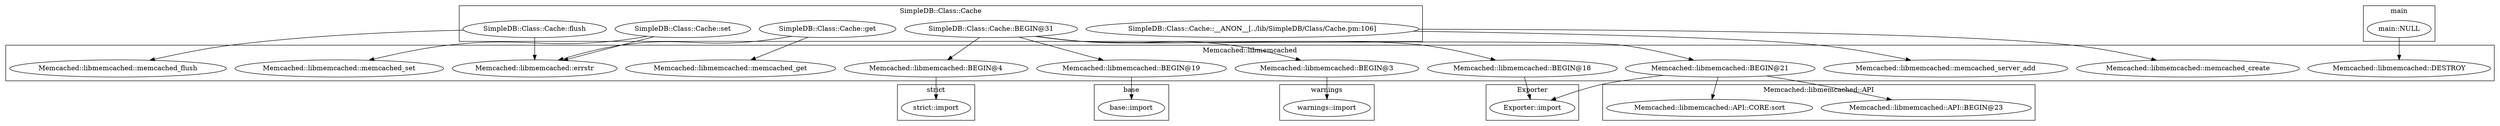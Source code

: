 digraph {
graph [overlap=false]
subgraph cluster_SimpleDB_Class_Cache {
	label="SimpleDB::Class::Cache";
	"SimpleDB::Class::Cache::__ANON__[../lib/SimpleDB/Class/Cache.pm:106]";
	"SimpleDB::Class::Cache::get";
	"SimpleDB::Class::Cache::BEGIN@31";
	"SimpleDB::Class::Cache::set";
	"SimpleDB::Class::Cache::flush";
}
subgraph cluster_warnings {
	label="warnings";
	"warnings::import";
}
subgraph cluster_base {
	label="base";
	"base::import";
}
subgraph cluster_Memcached_libmemcached {
	label="Memcached::libmemcached";
	"Memcached::libmemcached::memcached_set";
	"Memcached::libmemcached::memcached_server_add";
	"Memcached::libmemcached::memcached_flush";
	"Memcached::libmemcached::errstr";
	"Memcached::libmemcached::memcached_get";
	"Memcached::libmemcached::DESTROY";
	"Memcached::libmemcached::BEGIN@4";
	"Memcached::libmemcached::BEGIN@19";
	"Memcached::libmemcached::BEGIN@3";
	"Memcached::libmemcached::memcached_create";
	"Memcached::libmemcached::BEGIN@18";
	"Memcached::libmemcached::BEGIN@21";
}
subgraph cluster_strict {
	label="strict";
	"strict::import";
}
subgraph cluster_Exporter {
	label="Exporter";
	"Exporter::import";
}
subgraph cluster_main {
	label="main";
	"main::NULL";
}
subgraph cluster_Memcached_libmemcached_API {
	label="Memcached::libmemcached::API";
	"Memcached::libmemcached::API::BEGIN@23";
	"Memcached::libmemcached::API::CORE:sort";
}
"SimpleDB::Class::Cache::__ANON__[../lib/SimpleDB/Class/Cache.pm:106]" -> "Memcached::libmemcached::memcached_server_add";
"Memcached::libmemcached::BEGIN@21" -> "Exporter::import";
"Memcached::libmemcached::BEGIN@18" -> "Exporter::import";
"SimpleDB::Class::Cache::BEGIN@31" -> "Memcached::libmemcached::BEGIN@4";
"SimpleDB::Class::Cache::BEGIN@31" -> "Memcached::libmemcached::BEGIN@19";
"SimpleDB::Class::Cache::BEGIN@31" -> "Memcached::libmemcached::BEGIN@21";
"SimpleDB::Class::Cache::BEGIN@31" -> "Memcached::libmemcached::BEGIN@3";
"SimpleDB::Class::Cache::get" -> "Memcached::libmemcached::errstr";
"SimpleDB::Class::Cache::set" -> "Memcached::libmemcached::errstr";
"SimpleDB::Class::Cache::flush" -> "Memcached::libmemcached::errstr";
"SimpleDB::Class::Cache::flush" -> "Memcached::libmemcached::memcached_flush";
"SimpleDB::Class::Cache::get" -> "Memcached::libmemcached::memcached_get";
"Memcached::libmemcached::BEGIN@21" -> "Memcached::libmemcached::API::CORE:sort";
"Memcached::libmemcached::BEGIN@19" -> "base::import";
"Memcached::libmemcached::BEGIN@3" -> "warnings::import";
"SimpleDB::Class::Cache::__ANON__[../lib/SimpleDB/Class/Cache.pm:106]" -> "Memcached::libmemcached::memcached_create";
"SimpleDB::Class::Cache::set" -> "Memcached::libmemcached::memcached_set";
"SimpleDB::Class::Cache::BEGIN@31" -> "Memcached::libmemcached::BEGIN@18";
"Memcached::libmemcached::BEGIN@21" -> "Memcached::libmemcached::API::BEGIN@23";
"main::NULL" -> "Memcached::libmemcached::DESTROY";
"Memcached::libmemcached::BEGIN@4" -> "strict::import";
}
